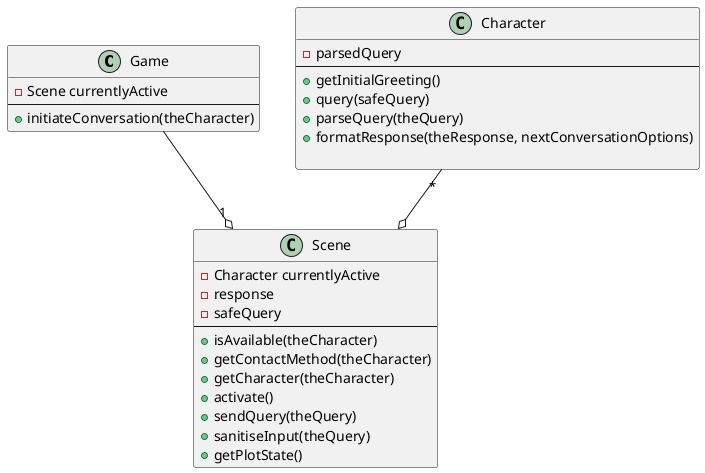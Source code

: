 @startuml

' Add Classes, methods, and attributes:
' --------------------
class Game {
    -Scene currentlyActive
    --
    +initiateConversation(theCharacter)
}

class Scene {
    -Character currentlyActive
    -response
    -safeQuery
    --
    +isAvailable(theCharacter)
    +getContactMethod(theCharacter)
    +getCharacter(theCharacter)
    +activate()
    +sendQuery(theQuery)
    +sanitiseInput(theQuery)
    +getPlotState()
}

class Character {
    -parsedQuery
    --
    +getInitialGreeting()
    +query(safeQuery)
    +parseQuery(theQuery)
    +formatResponse(theResponse, nextConversationOptions)

}

' Relations
' --------------------
Game --o "1" Scene

Character "*" --o Scene



@enduml